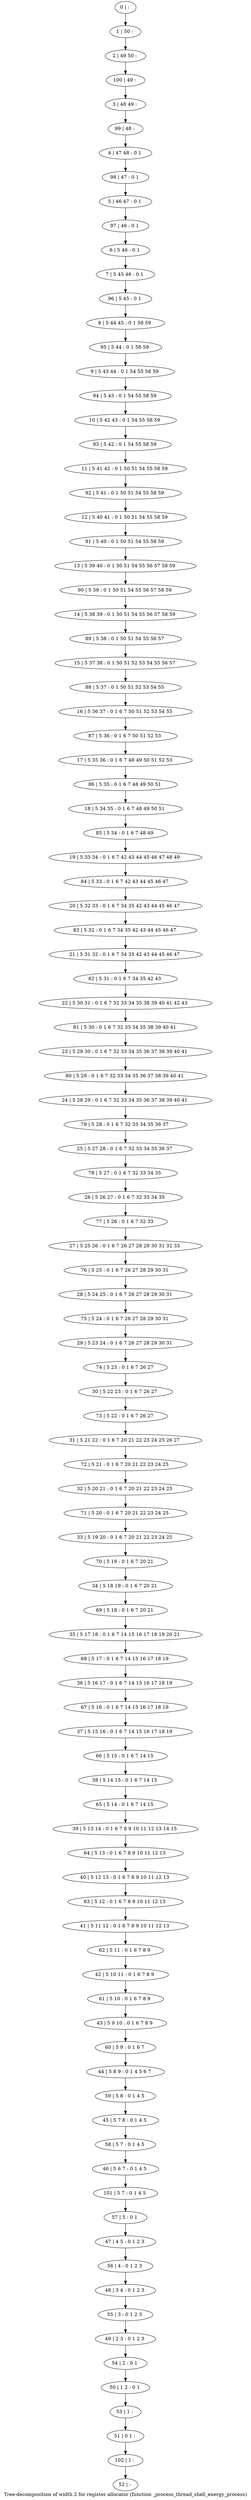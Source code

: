 digraph G {
graph [label="Tree-decomposition of width 2 for register allocator (function _process_thread_shell_energy_process)"]
0[label="0 | : "];
1[label="1 | 50 : "];
2[label="2 | 49 50 : "];
3[label="3 | 48 49 : "];
4[label="4 | 47 48 : 0 1 "];
5[label="5 | 46 47 : 0 1 "];
6[label="6 | 5 46 : 0 1 "];
7[label="7 | 5 45 46 : 0 1 "];
8[label="8 | 5 44 45 : 0 1 58 59 "];
9[label="9 | 5 43 44 : 0 1 54 55 58 59 "];
10[label="10 | 5 42 43 : 0 1 54 55 58 59 "];
11[label="11 | 5 41 42 : 0 1 50 51 54 55 58 59 "];
12[label="12 | 5 40 41 : 0 1 50 51 54 55 58 59 "];
13[label="13 | 5 39 40 : 0 1 50 51 54 55 56 57 58 59 "];
14[label="14 | 5 38 39 : 0 1 50 51 54 55 56 57 58 59 "];
15[label="15 | 5 37 38 : 0 1 50 51 52 53 54 55 56 57 "];
16[label="16 | 5 36 37 : 0 1 6 7 50 51 52 53 54 55 "];
17[label="17 | 5 35 36 : 0 1 6 7 48 49 50 51 52 53 "];
18[label="18 | 5 34 35 : 0 1 6 7 48 49 50 51 "];
19[label="19 | 5 33 34 : 0 1 6 7 42 43 44 45 46 47 48 49 "];
20[label="20 | 5 32 33 : 0 1 6 7 34 35 42 43 44 45 46 47 "];
21[label="21 | 5 31 32 : 0 1 6 7 34 35 42 43 44 45 46 47 "];
22[label="22 | 5 30 31 : 0 1 6 7 32 33 34 35 38 39 40 41 42 43 "];
23[label="23 | 5 29 30 : 0 1 6 7 32 33 34 35 36 37 38 39 40 41 "];
24[label="24 | 5 28 29 : 0 1 6 7 32 33 34 35 36 37 38 39 40 41 "];
25[label="25 | 5 27 28 : 0 1 6 7 32 33 34 35 36 37 "];
26[label="26 | 5 26 27 : 0 1 6 7 32 33 34 35 "];
27[label="27 | 5 25 26 : 0 1 6 7 26 27 28 29 30 31 32 33 "];
28[label="28 | 5 24 25 : 0 1 6 7 26 27 28 29 30 31 "];
29[label="29 | 5 23 24 : 0 1 6 7 26 27 28 29 30 31 "];
30[label="30 | 5 22 23 : 0 1 6 7 26 27 "];
31[label="31 | 5 21 22 : 0 1 6 7 20 21 22 23 24 25 26 27 "];
32[label="32 | 5 20 21 : 0 1 6 7 20 21 22 23 24 25 "];
33[label="33 | 5 19 20 : 0 1 6 7 20 21 22 23 24 25 "];
34[label="34 | 5 18 19 : 0 1 6 7 20 21 "];
35[label="35 | 5 17 18 : 0 1 6 7 14 15 16 17 18 19 20 21 "];
36[label="36 | 5 16 17 : 0 1 6 7 14 15 16 17 18 19 "];
37[label="37 | 5 15 16 : 0 1 6 7 14 15 16 17 18 19 "];
38[label="38 | 5 14 15 : 0 1 6 7 14 15 "];
39[label="39 | 5 13 14 : 0 1 6 7 8 9 10 11 12 13 14 15 "];
40[label="40 | 5 12 13 : 0 1 6 7 8 9 10 11 12 13 "];
41[label="41 | 5 11 12 : 0 1 6 7 8 9 10 11 12 13 "];
42[label="42 | 5 10 11 : 0 1 6 7 8 9 "];
43[label="43 | 5 9 10 : 0 1 6 7 8 9 "];
44[label="44 | 5 8 9 : 0 1 4 5 6 7 "];
45[label="45 | 5 7 8 : 0 1 4 5 "];
46[label="46 | 5 6 7 : 0 1 4 5 "];
47[label="47 | 4 5 : 0 1 2 3 "];
48[label="48 | 3 4 : 0 1 2 3 "];
49[label="49 | 2 3 : 0 1 2 3 "];
50[label="50 | 1 2 : 0 1 "];
51[label="51 | 0 1 : "];
52[label="52 | : "];
53[label="53 | 1 : "];
54[label="54 | 2 : 0 1 "];
55[label="55 | 3 : 0 1 2 3 "];
56[label="56 | 4 : 0 1 2 3 "];
57[label="57 | 5 : 0 1 "];
58[label="58 | 5 7 : 0 1 4 5 "];
59[label="59 | 5 8 : 0 1 4 5 "];
60[label="60 | 5 9 : 0 1 6 7 "];
61[label="61 | 5 10 : 0 1 6 7 8 9 "];
62[label="62 | 5 11 : 0 1 6 7 8 9 "];
63[label="63 | 5 12 : 0 1 6 7 8 9 10 11 12 13 "];
64[label="64 | 5 13 : 0 1 6 7 8 9 10 11 12 13 "];
65[label="65 | 5 14 : 0 1 6 7 14 15 "];
66[label="66 | 5 15 : 0 1 6 7 14 15 "];
67[label="67 | 5 16 : 0 1 6 7 14 15 16 17 18 19 "];
68[label="68 | 5 17 : 0 1 6 7 14 15 16 17 18 19 "];
69[label="69 | 5 18 : 0 1 6 7 20 21 "];
70[label="70 | 5 19 : 0 1 6 7 20 21 "];
71[label="71 | 5 20 : 0 1 6 7 20 21 22 23 24 25 "];
72[label="72 | 5 21 : 0 1 6 7 20 21 22 23 24 25 "];
73[label="73 | 5 22 : 0 1 6 7 26 27 "];
74[label="74 | 5 23 : 0 1 6 7 26 27 "];
75[label="75 | 5 24 : 0 1 6 7 26 27 28 29 30 31 "];
76[label="76 | 5 25 : 0 1 6 7 26 27 28 29 30 31 "];
77[label="77 | 5 26 : 0 1 6 7 32 33 "];
78[label="78 | 5 27 : 0 1 6 7 32 33 34 35 "];
79[label="79 | 5 28 : 0 1 6 7 32 33 34 35 36 37 "];
80[label="80 | 5 29 : 0 1 6 7 32 33 34 35 36 37 38 39 40 41 "];
81[label="81 | 5 30 : 0 1 6 7 32 33 34 35 38 39 40 41 "];
82[label="82 | 5 31 : 0 1 6 7 34 35 42 43 "];
83[label="83 | 5 32 : 0 1 6 7 34 35 42 43 44 45 46 47 "];
84[label="84 | 5 33 : 0 1 6 7 42 43 44 45 46 47 "];
85[label="85 | 5 34 : 0 1 6 7 48 49 "];
86[label="86 | 5 35 : 0 1 6 7 48 49 50 51 "];
87[label="87 | 5 36 : 0 1 6 7 50 51 52 53 "];
88[label="88 | 5 37 : 0 1 50 51 52 53 54 55 "];
89[label="89 | 5 38 : 0 1 50 51 54 55 56 57 "];
90[label="90 | 5 39 : 0 1 50 51 54 55 56 57 58 59 "];
91[label="91 | 5 40 : 0 1 50 51 54 55 58 59 "];
92[label="92 | 5 41 : 0 1 50 51 54 55 58 59 "];
93[label="93 | 5 42 : 0 1 54 55 58 59 "];
94[label="94 | 5 43 : 0 1 54 55 58 59 "];
95[label="95 | 5 44 : 0 1 58 59 "];
96[label="96 | 5 45 : 0 1 "];
97[label="97 | 46 : 0 1 "];
98[label="98 | 47 : 0 1 "];
99[label="99 | 48 : "];
100[label="100 | 49 : "];
101[label="101 | 5 7 : 0 1 4 5 "];
102[label="102 | 1 : "];
0->1 ;
1->2 ;
6->7 ;
53->51 ;
50->53 ;
54->50 ;
49->54 ;
55->49 ;
48->55 ;
56->48 ;
47->56 ;
57->47 ;
58->46 ;
45->58 ;
59->45 ;
44->59 ;
60->44 ;
43->60 ;
61->43 ;
42->61 ;
62->42 ;
41->62 ;
63->41 ;
40->63 ;
64->40 ;
39->64 ;
65->39 ;
38->65 ;
66->38 ;
37->66 ;
67->37 ;
36->67 ;
68->36 ;
35->68 ;
69->35 ;
34->69 ;
70->34 ;
33->70 ;
71->33 ;
32->71 ;
72->32 ;
31->72 ;
73->31 ;
30->73 ;
74->30 ;
29->74 ;
75->29 ;
28->75 ;
76->28 ;
27->76 ;
77->27 ;
26->77 ;
78->26 ;
25->78 ;
79->25 ;
24->79 ;
80->24 ;
23->80 ;
81->23 ;
22->81 ;
82->22 ;
21->82 ;
83->21 ;
20->83 ;
84->20 ;
19->84 ;
85->19 ;
18->85 ;
86->18 ;
17->86 ;
87->17 ;
16->87 ;
88->16 ;
15->88 ;
89->15 ;
14->89 ;
90->14 ;
13->90 ;
91->13 ;
12->91 ;
92->12 ;
11->92 ;
93->11 ;
10->93 ;
94->10 ;
9->94 ;
95->9 ;
8->95 ;
96->8 ;
7->96 ;
97->6 ;
5->97 ;
98->5 ;
4->98 ;
99->4 ;
3->99 ;
100->3 ;
2->100 ;
101->57 ;
46->101 ;
102->52 ;
51->102 ;
}
